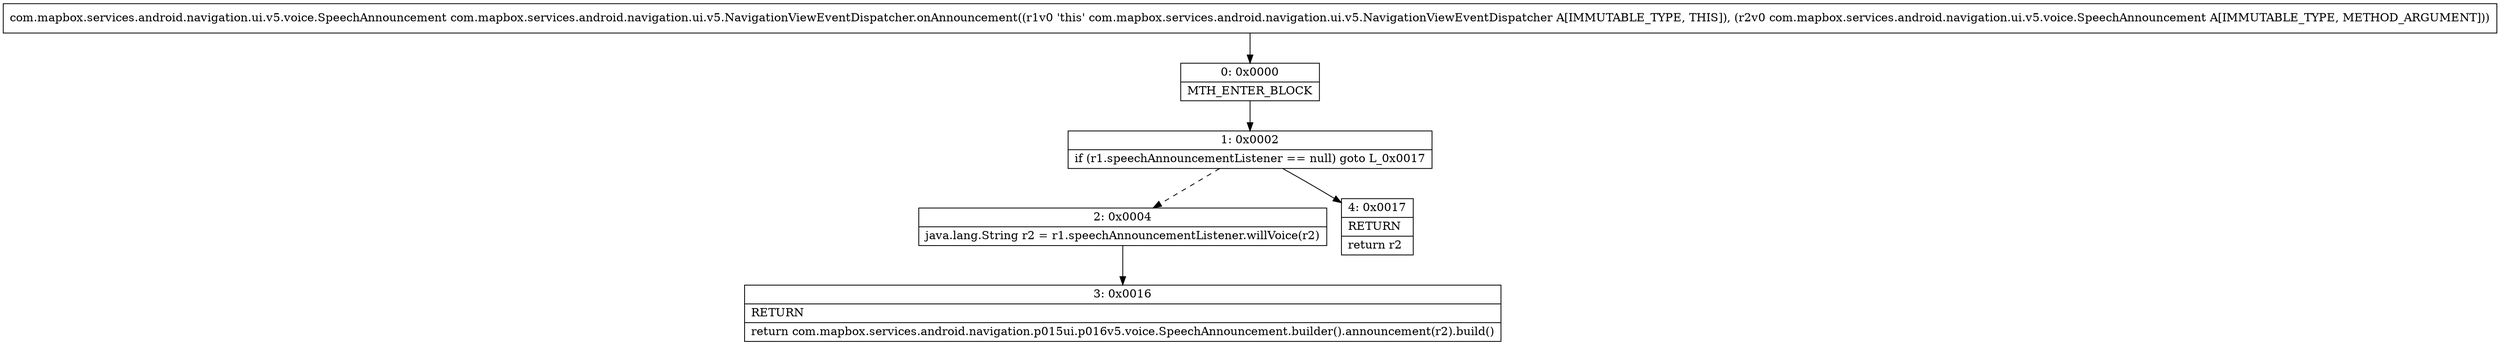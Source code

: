 digraph "CFG forcom.mapbox.services.android.navigation.ui.v5.NavigationViewEventDispatcher.onAnnouncement(Lcom\/mapbox\/services\/android\/navigation\/ui\/v5\/voice\/SpeechAnnouncement;)Lcom\/mapbox\/services\/android\/navigation\/ui\/v5\/voice\/SpeechAnnouncement;" {
Node_0 [shape=record,label="{0\:\ 0x0000|MTH_ENTER_BLOCK\l}"];
Node_1 [shape=record,label="{1\:\ 0x0002|if (r1.speechAnnouncementListener == null) goto L_0x0017\l}"];
Node_2 [shape=record,label="{2\:\ 0x0004|java.lang.String r2 = r1.speechAnnouncementListener.willVoice(r2)\l}"];
Node_3 [shape=record,label="{3\:\ 0x0016|RETURN\l|return com.mapbox.services.android.navigation.p015ui.p016v5.voice.SpeechAnnouncement.builder().announcement(r2).build()\l}"];
Node_4 [shape=record,label="{4\:\ 0x0017|RETURN\l|return r2\l}"];
MethodNode[shape=record,label="{com.mapbox.services.android.navigation.ui.v5.voice.SpeechAnnouncement com.mapbox.services.android.navigation.ui.v5.NavigationViewEventDispatcher.onAnnouncement((r1v0 'this' com.mapbox.services.android.navigation.ui.v5.NavigationViewEventDispatcher A[IMMUTABLE_TYPE, THIS]), (r2v0 com.mapbox.services.android.navigation.ui.v5.voice.SpeechAnnouncement A[IMMUTABLE_TYPE, METHOD_ARGUMENT])) }"];
MethodNode -> Node_0;
Node_0 -> Node_1;
Node_1 -> Node_2[style=dashed];
Node_1 -> Node_4;
Node_2 -> Node_3;
}

